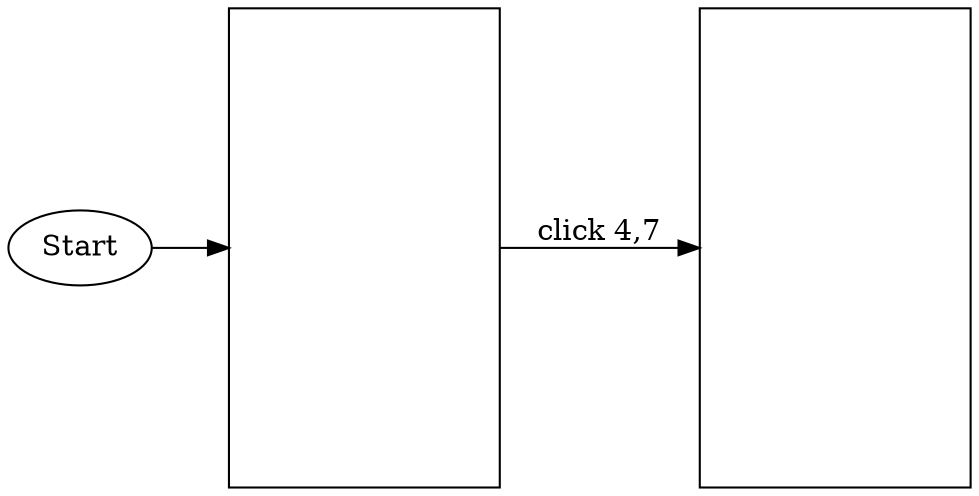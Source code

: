digraph activity_2{
rankdir=LR;
imagepath="C:\Users\Roger\Desktop\workspace\AndroidCrawler\gui_pages\test";
0[label="",shape=box,fixedsize=true,width=1.8,height=3.2,image="0.png",URL="activity_0.svg"];
1[label="",shape=box,fixedsize=true,width=1.8,height=3.2,image="2.png",URL="activity_1.svg"];
"Start" -> 0;
0 -> 1 [label = "click 4,7"];
}
